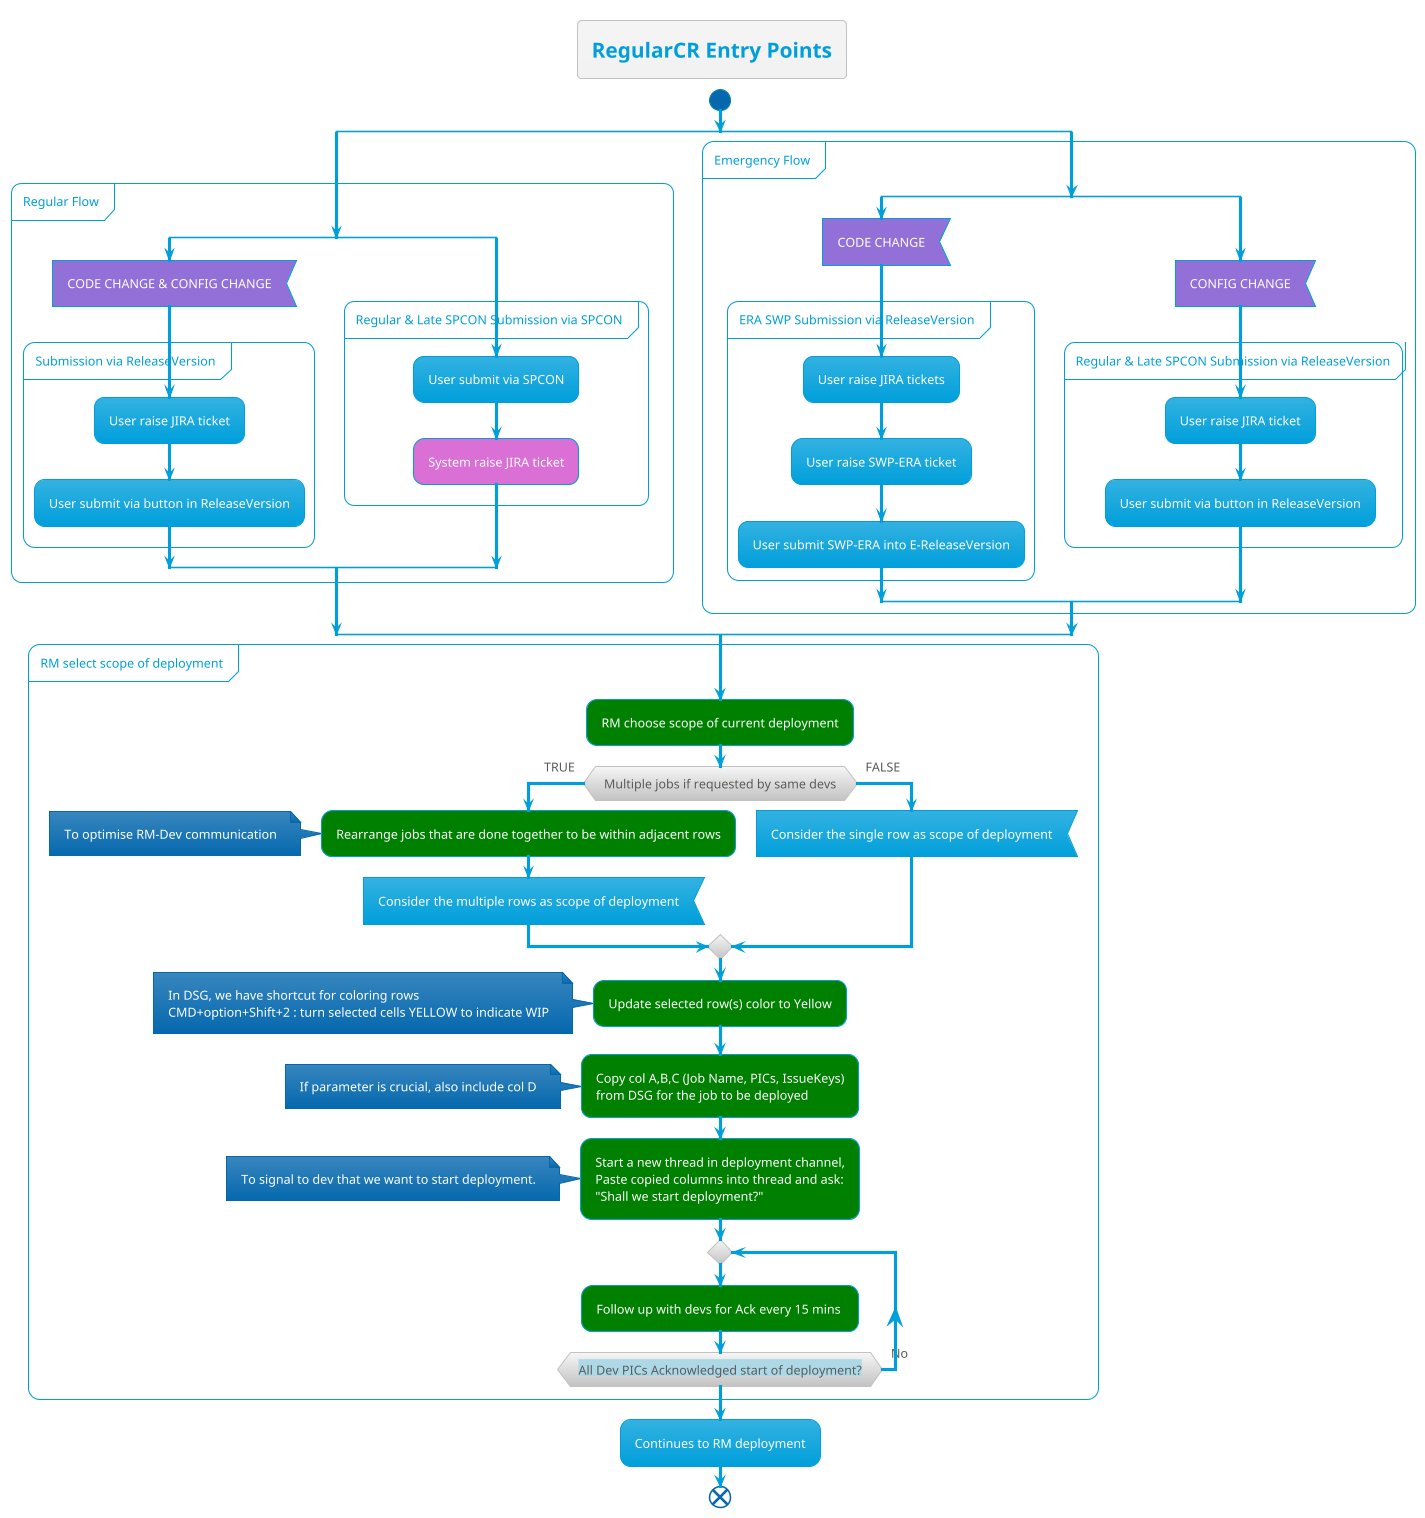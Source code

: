 
@startuml
!theme bluegray
skinparam FooterFontColor black

title RegularCR Entry Points

start

split 
    partition "Regular Flow" {
        split
            #MediumPurple:CODE CHANGE & CONFIG CHANGE<
            partition "Submission via ReleaseVersion" {
                :User raise JIRA ticket;
                :User submit via button in ReleaseVersion;
            }
        split again
            partition "Regular & Late SPCON Submission via SPCON" {
                :User submit via SPCON;
                #Orchid:System raise JIRA ticket;
            }
        end split
    }
split again
    partition "Emergency Flow" {
        split
            #MediumPurple:CODE CHANGE<
            partition "ERA SWP Submission via ReleaseVersion" {
                :User raise JIRA tickets;
                :User raise SWP-ERA ticket;
                :User submit SWP-ERA into E-ReleaseVersion;
            }
        split again
            #MediumPurple:CONFIG CHANGE<
            partition "Regular & Late SPCON Submission via ReleaseVersion" {
                :User raise JIRA ticket;
                :User submit via button in ReleaseVersion;
            }
        end split
    }
end split



partition "RM select scope of deployment" {
    #Green:RM choose scope of current deployment;

    if (Multiple jobs if requested by same devs) then (TRUE)
        #Green:Rearrange jobs that are done together to be within adjacent rows;
        note left
            To optimise RM-Dev communication
        end note
        :Consider the multiple rows as scope of deployment<
    else (FALSE)
        :Consider the single row as scope of deployment<
    endif

    #Green:Update selected row(s) color to Yellow;
    note left
        In DSG, we have shortcut for coloring rows
        CMD+option+Shift+2 : turn selected cells YELLOW to indicate WIP
    end note 

    #Green:Copy col A,B,C (Job Name, PICs, IssueKeys) 
    from DSG for the job to be deployed;
    note left
        If parameter is crucial, also include col D
    end note

    #Green:Start a new thread in deployment channel,
    Paste copied columns into thread and ask:
    "Shall we start deployment?";
    note left
        To signal to dev that we want to start deployment.
    end note

    repeat
        #Green:Follow up with devs for Ack every 15 mins ;
    repeat while (<back:lightblue>All Dev PICs Acknowledged start of deployment?</back>) is (No)
}

:Continues to RM deployment;
end

@enduml